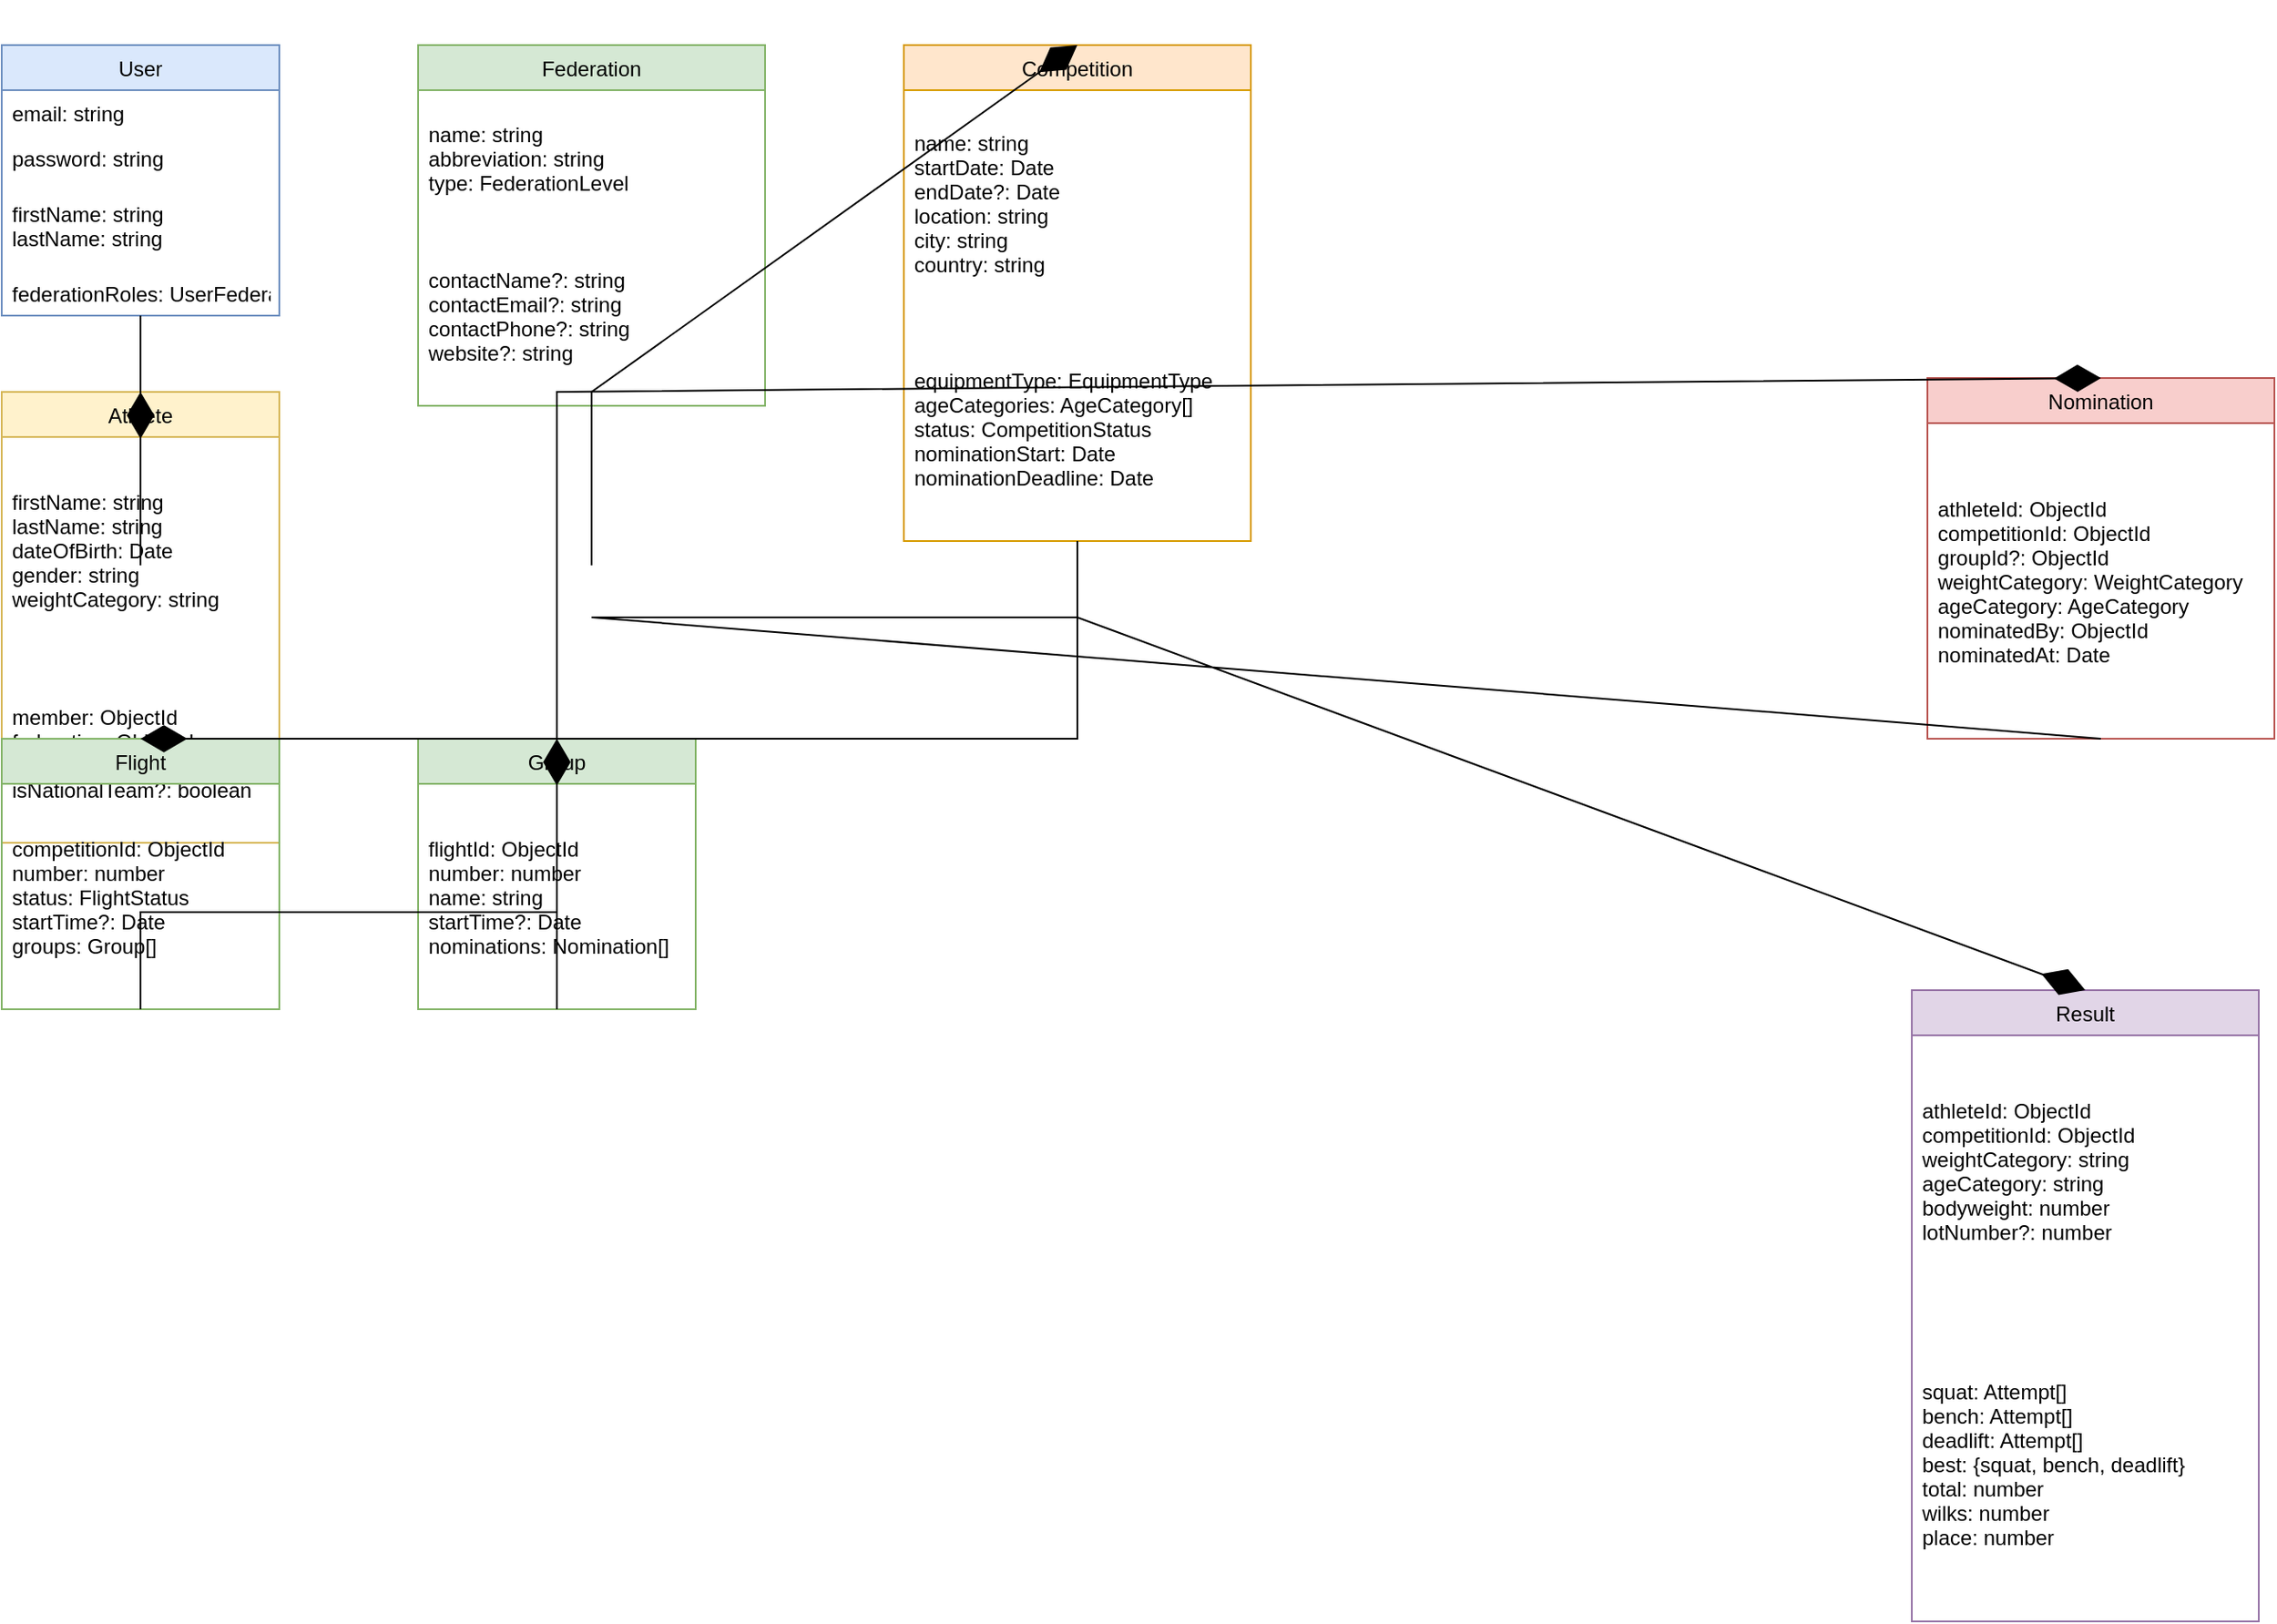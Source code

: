 <mxfile version="26.2.5" pages="2">
  <diagram name="Seite-1" id="NnmpBX0i_yU0SqFw4MFt">
    <mxGraphModel dx="2433" dy="1305" grid="1" gridSize="10" guides="1" tooltips="1" connect="1" arrows="1" fold="1" page="1" pageScale="1" pageWidth="827" pageHeight="1169" math="0" shadow="0">
      <root>
        <mxCell id="0" />
        <mxCell id="1" parent="0" />
        <mxCell id="wwJXyW1hj_rSkbeB2Pg6-1" value="User" style="swimlane;fontStyle=0;childLayout=stackLayout;horizontal=1;startSize=26;horizontalStack=0;resizeParent=1;resizeParentMax=0;resizeLast=0;collapsible=1;marginBottom=0;fillColor=#dae8fc;strokeColor=#6c8ebf;" vertex="1" parent="1">
          <mxGeometry x="40" y="40" width="160" height="156" as="geometry">
            <mxRectangle x="230" y="140" width="160" height="26" as="alternateBounds" />
          </mxGeometry>
        </mxCell>
        <mxCell id="wwJXyW1hj_rSkbeB2Pg6-2" value="email: string" style="text;strokeColor=none;fillColor=none;align=left;verticalAlign=middle;spacingLeft=4;spacingRight=4;overflow=hidden;points=[[0,0.5],[1,0.5]];portConstraint=eastwest;rotatable=0;" vertex="1" parent="wwJXyW1hj_rSkbeB2Pg6-1">
          <mxGeometry y="26" width="160" height="26" as="geometry" />
        </mxCell>
        <mxCell id="wwJXyW1hj_rSkbeB2Pg6-3" value="password: string" style="text;strokeColor=none;fillColor=none;align=left;verticalAlign=middle;spacingLeft=4;spacingRight=4;overflow=hidden;points=[[0,0.5],[1,0.5]];portConstraint=eastwest;rotatable=0;" vertex="1" parent="wwJXyW1hj_rSkbeB2Pg6-1">
          <mxGeometry y="52" width="160" height="26" as="geometry" />
        </mxCell>
        <mxCell id="wwJXyW1hj_rSkbeB2Pg6-4" value="firstName: string&#xa;lastName: string" style="text;strokeColor=none;fillColor=none;align=left;verticalAlign=middle;spacingLeft=4;spacingRight=4;overflow=hidden;points=[[0,0.5],[1,0.5]];portConstraint=eastwest;rotatable=0;" vertex="1" parent="wwJXyW1hj_rSkbeB2Pg6-1">
          <mxGeometry y="78" width="160" height="52" as="geometry" />
        </mxCell>
        <mxCell id="wwJXyW1hj_rSkbeB2Pg6-5" value="federationRoles: UserFederationRole[]" style="text;strokeColor=none;fillColor=none;align=left;verticalAlign=middle;spacingLeft=4;spacingRight=4;overflow=hidden;points=[[0,0.5],[1,0.5]];portConstraint=eastwest;rotatable=0;" vertex="1" parent="wwJXyW1hj_rSkbeB2Pg6-1">
          <mxGeometry y="130" width="160" height="26" as="geometry" />
        </mxCell>
        <mxCell id="wwJXyW1hj_rSkbeB2Pg6-6" value="Federation" style="swimlane;fontStyle=0;childLayout=stackLayout;horizontal=1;startSize=26;horizontalStack=0;resizeParent=1;resizeParentMax=0;resizeLast=0;collapsible=1;marginBottom=0;fillColor=#d5e8d4;strokeColor=#82b366;" vertex="1" parent="1">
          <mxGeometry x="280" y="40" width="200" height="208" as="geometry" />
        </mxCell>
        <mxCell id="wwJXyW1hj_rSkbeB2Pg6-7" value="name: string&#xa;abbreviation: string&#xa;type: FederationLevel" style="text;strokeColor=none;fillColor=none;align=left;verticalAlign=middle;spacingLeft=4;spacingRight=4;overflow=hidden;points=[[0,0.5],[1,0.5]];portConstraint=eastwest;rotatable=0;" vertex="1" parent="wwJXyW1hj_rSkbeB2Pg6-6">
          <mxGeometry y="26" width="200" height="78" as="geometry" />
        </mxCell>
        <mxCell id="wwJXyW1hj_rSkbeB2Pg6-8" value="contactName?: string&#xa;contactEmail?: string&#xa;contactPhone?: string&#xa;website?: string" style="text;strokeColor=none;fillColor=none;align=left;verticalAlign=middle;spacingLeft=4;spacingRight=4;overflow=hidden;points=[[0,0.5],[1,0.5]];portConstraint=eastwest;rotatable=0;" vertex="1" parent="wwJXyW1hj_rSkbeB2Pg6-6">
          <mxGeometry y="104" width="200" height="104" as="geometry" />
        </mxCell>
        <mxCell id="wwJXyW1hj_rSkbeB2Pg6-9" value="Competition" style="swimlane;fontStyle=0;childLayout=stackLayout;horizontal=1;startSize=26;horizontalStack=0;resizeParent=1;resizeParentMax=0;resizeLast=0;collapsible=1;marginBottom=0;fillColor=#ffe6cc;strokeColor=#d79b00;" vertex="1" parent="1">
          <mxGeometry x="560" y="40" width="200" height="286" as="geometry" />
        </mxCell>
        <mxCell id="wwJXyW1hj_rSkbeB2Pg6-10" value="name: string&#xa;startDate: Date&#xa;endDate?: Date&#xa;location: string&#xa;city: string&#xa;country: string" style="text;strokeColor=none;fillColor=none;align=left;verticalAlign=middle;spacingLeft=4;spacingRight=4;overflow=hidden;points=[[0,0.5],[1,0.5]];portConstraint=eastwest;rotatable=0;" vertex="1" parent="wwJXyW1hj_rSkbeB2Pg6-9">
          <mxGeometry y="26" width="200" height="130" as="geometry" />
        </mxCell>
        <mxCell id="wwJXyW1hj_rSkbeB2Pg6-11" value="equipmentType: EquipmentType&#xa;ageCategories: AgeCategory[]&#xa;status: CompetitionStatus&#xa;nominationStart: Date&#xa;nominationDeadline: Date" style="text;strokeColor=none;fillColor=none;align=left;verticalAlign=middle;spacingLeft=4;spacingRight=4;overflow=hidden;points=[[0,0.5],[1,0.5]];portConstraint=eastwest;rotatable=0;" vertex="1" parent="wwJXyW1hj_rSkbeB2Pg6-9">
          <mxGeometry y="156" width="200" height="130" as="geometry" />
        </mxCell>
        <mxCell id="wwJXyW1hj_rSkbeB2Pg6-12" value="Athlete" style="swimlane;fontStyle=0;childLayout=stackLayout;horizontal=1;startSize=26;horizontalStack=0;resizeParent=1;resizeParentMax=0;resizeLast=0;collapsible=1;marginBottom=0;fillColor=#fff2cc;strokeColor=#d6b656;" vertex="1" parent="1">
          <mxGeometry x="40" y="240" width="160" height="260" as="geometry" />
        </mxCell>
        <mxCell id="wwJXyW1hj_rSkbeB2Pg6-13" value="firstName: string&#xa;lastName: string&#xa;dateOfBirth: Date&#xa;gender: string&#xa;weightCategory: string" style="text;strokeColor=none;fillColor=none;align=left;verticalAlign=middle;spacingLeft=4;spacingRight=4;overflow=hidden;points=[[0,0.5],[1,0.5]];portConstraint=eastwest;rotatable=0;" vertex="1" parent="wwJXyW1hj_rSkbeB2Pg6-12">
          <mxGeometry y="26" width="160" height="130" as="geometry" />
        </mxCell>
        <mxCell id="wwJXyW1hj_rSkbeB2Pg6-14" value="member: ObjectId&#xa;federation: ObjectId&#xa;coaches?: ObjectId[]&#xa;isNationalTeam?: boolean" style="text;strokeColor=none;fillColor=none;align=left;verticalAlign=middle;spacingLeft=4;spacingRight=4;overflow=hidden;points=[[0,0.5],[1,0.5]];portConstraint=eastwest;rotatable=0;" vertex="1" parent="wwJXyW1hj_rSkbeB2Pg6-12">
          <mxGeometry y="156" width="160" height="104" as="geometry" />
        </mxCell>
        <mxCell id="wwJXyW1hj_rSkbeB2Pg6-15" value="Nomination" style="swimlane;fontStyle=0;childLayout=stackLayout;horizontal=1;startSize=26;horizontalStack=0;resizeParent=1;resizeParentMax=0;resizeLast=0;collapsible=1;marginBottom=0;fillColor=#f8cecc;strokeColor=#b85450;" vertex="1" parent="1">
          <mxGeometry x="1150" y="232" width="200" height="208" as="geometry" />
        </mxCell>
        <mxCell id="wwJXyW1hj_rSkbeB2Pg6-16" value="athleteId: ObjectId&#xa;competitionId: ObjectId&#xa;groupId?: ObjectId&#xa;weightCategory: WeightCategory&#xa;ageCategory: AgeCategory&#xa;nominatedBy: ObjectId&#xa;nominatedAt: Date" style="text;strokeColor=none;fillColor=none;align=left;verticalAlign=middle;spacingLeft=4;spacingRight=4;overflow=hidden;points=[[0,0.5],[1,0.5]];portConstraint=eastwest;rotatable=0;" vertex="1" parent="wwJXyW1hj_rSkbeB2Pg6-15">
          <mxGeometry y="26" width="200" height="182" as="geometry" />
        </mxCell>
        <mxCell id="wwJXyW1hj_rSkbeB2Pg6-17" value="Result" style="swimlane;fontStyle=0;childLayout=stackLayout;horizontal=1;startSize=26;horizontalStack=0;resizeParent=1;resizeParentMax=0;resizeLast=0;collapsible=1;marginBottom=0;fillColor=#e1d5e7;strokeColor=#9673a6;" vertex="1" parent="1">
          <mxGeometry x="1141" y="585" width="200" height="364" as="geometry" />
        </mxCell>
        <mxCell id="wwJXyW1hj_rSkbeB2Pg6-18" value="athleteId: ObjectId&#xa;competitionId: ObjectId&#xa;weightCategory: string&#xa;ageCategory: string&#xa;bodyweight: number&#xa;lotNumber?: number" style="text;strokeColor=none;fillColor=none;align=left;verticalAlign=middle;spacingLeft=4;spacingRight=4;overflow=hidden;points=[[0,0.5],[1,0.5]];portConstraint=eastwest;rotatable=0;" vertex="1" parent="wwJXyW1hj_rSkbeB2Pg6-17">
          <mxGeometry y="26" width="200" height="156" as="geometry" />
        </mxCell>
        <mxCell id="wwJXyW1hj_rSkbeB2Pg6-19" value="squat: Attempt[]&#xa;bench: Attempt[]&#xa;deadlift: Attempt[]&#xa;best: {squat, bench, deadlift}&#xa;total: number&#xa;wilks: number&#xa;place: number" style="text;strokeColor=none;fillColor=none;align=left;verticalAlign=middle;spacingLeft=4;spacingRight=4;overflow=hidden;points=[[0,0.5],[1,0.5]];portConstraint=eastwest;rotatable=0;" vertex="1" parent="wwJXyW1hj_rSkbeB2Pg6-17">
          <mxGeometry y="182" width="200" height="182" as="geometry" />
        </mxCell>
        <mxCell id="wwJXyW1hj_rSkbeB2Pg6-20" value="Flight" style="swimlane;fontStyle=0;childLayout=stackLayout;horizontal=1;startSize=26;horizontalStack=0;resizeParent=1;resizeParentMax=0;resizeLast=0;collapsible=1;marginBottom=0;fillColor=#d5e8d4;strokeColor=#82b366;" vertex="1" parent="1">
          <mxGeometry x="40" y="440" width="160" height="156" as="geometry" />
        </mxCell>
        <mxCell id="wwJXyW1hj_rSkbeB2Pg6-21" value="competitionId: ObjectId&#xa;number: number&#xa;status: FlightStatus&#xa;startTime?: Date&#xa;groups: Group[]" style="text;strokeColor=none;fillColor=none;align=left;verticalAlign=middle;spacingLeft=4;spacingRight=4;overflow=hidden;points=[[0,0.5],[1,0.5]];portConstraint=eastwest;rotatable=0;" vertex="1" parent="wwJXyW1hj_rSkbeB2Pg6-20">
          <mxGeometry y="26" width="160" height="130" as="geometry" />
        </mxCell>
        <mxCell id="wwJXyW1hj_rSkbeB2Pg6-22" value="Group" style="swimlane;fontStyle=0;childLayout=stackLayout;horizontal=1;startSize=26;horizontalStack=0;resizeParent=1;resizeParentMax=0;resizeLast=0;collapsible=1;marginBottom=0;fillColor=#d5e8d4;strokeColor=#82b366;" vertex="1" parent="1">
          <mxGeometry x="280" y="440" width="160" height="156" as="geometry" />
        </mxCell>
        <mxCell id="wwJXyW1hj_rSkbeB2Pg6-23" value="flightId: ObjectId&#xa;number: number&#xa;name: string&#xa;startTime?: Date&#xa;nominations: Nomination[]" style="text;strokeColor=none;fillColor=none;align=left;verticalAlign=middle;spacingLeft=4;spacingRight=4;overflow=hidden;points=[[0,0.5],[1,0.5]];portConstraint=eastwest;rotatable=0;" vertex="1" parent="wwJXyW1hj_rSkbeB2Pg6-22">
          <mxGeometry y="26" width="160" height="130" as="geometry" />
        </mxCell>
        <mxCell id="wwJXyW1hj_rSkbeB2Pg6-24" value="" style="endArrow=diamondThin;endFill=1;endSize=24;html=1;rounded=0;exitX=0.5;exitY=1;exitDx=0;exitDy=0;entryX=0.5;entryY=0;entryDx=0;entryDy=0;" edge="1" parent="1" source="wwJXyW1hj_rSkbeB2Pg6-1" target="wwJXyW1hj_rSkbeB2Pg6-12">
          <mxGeometry width="160" relative="1" as="geometry">
            <mxPoint x="400" y="560" as="sourcePoint" />
            <mxPoint x="560" y="560" as="targetPoint" />
            <Array as="points">
              <mxPoint x="120" y="340" />
              <mxPoint x="120" y="240" />
            </Array>
          </mxGeometry>
        </mxCell>
        <mxCell id="wwJXyW1hj_rSkbeB2Pg6-25" value="" style="endArrow=diamondThin;endFill=1;endSize=24;html=1;rounded=0;exitX=0.5;exitY=1;exitDx=0;exitDy=0;entryX=0.5;entryY=0;entryDx=0;entryDy=0;" edge="1" parent="1" source="wwJXyW1hj_rSkbeB2Pg6-6" target="wwJXyW1hj_rSkbeB2Pg6-9">
          <mxGeometry width="160" relative="1" as="geometry">
            <mxPoint x="400" y="560" as="sourcePoint" />
            <mxPoint x="560" y="560" as="targetPoint" />
            <Array as="points">
              <mxPoint x="380" y="340" />
              <mxPoint x="380" y="240" />
            </Array>
          </mxGeometry>
        </mxCell>
        <mxCell id="wwJXyW1hj_rSkbeB2Pg6-26" value="" style="endArrow=diamondThin;endFill=1;endSize=24;html=1;rounded=0;exitX=0.5;exitY=1;exitDx=0;exitDy=0;entryX=0.5;entryY=0;entryDx=0;entryDy=0;" edge="1" parent="1" source="wwJXyW1hj_rSkbeB2Pg6-9" target="wwJXyW1hj_rSkbeB2Pg6-20">
          <mxGeometry width="160" relative="1" as="geometry">
            <mxPoint x="400" y="560" as="sourcePoint" />
            <mxPoint x="560" y="560" as="targetPoint" />
            <Array as="points">
              <mxPoint x="660" y="340" />
              <mxPoint x="660" y="440" />
            </Array>
          </mxGeometry>
        </mxCell>
        <mxCell id="wwJXyW1hj_rSkbeB2Pg6-27" value="" style="endArrow=diamondThin;endFill=1;endSize=24;html=1;rounded=0;exitX=0.5;exitY=1;exitDx=0;exitDy=0;entryX=0.5;entryY=0;entryDx=0;entryDy=0;" edge="1" parent="1" source="wwJXyW1hj_rSkbeB2Pg6-20" target="wwJXyW1hj_rSkbeB2Pg6-22">
          <mxGeometry width="160" relative="1" as="geometry">
            <mxPoint x="400" y="560" as="sourcePoint" />
            <mxPoint x="560" y="560" as="targetPoint" />
            <Array as="points">
              <mxPoint x="120" y="540" />
              <mxPoint x="360" y="540" />
            </Array>
          </mxGeometry>
        </mxCell>
        <mxCell id="wwJXyW1hj_rSkbeB2Pg6-28" value="" style="endArrow=diamondThin;endFill=1;endSize=24;html=1;rounded=0;exitX=0.5;exitY=1;exitDx=0;exitDy=0;entryX=0.5;entryY=0;entryDx=0;entryDy=0;" edge="1" parent="1" source="wwJXyW1hj_rSkbeB2Pg6-22" target="wwJXyW1hj_rSkbeB2Pg6-15">
          <mxGeometry width="160" relative="1" as="geometry">
            <mxPoint x="400" y="560" as="sourcePoint" />
            <mxPoint x="560" y="560" as="targetPoint" />
            <Array as="points">
              <mxPoint x="360" y="540" />
              <mxPoint x="360" y="240" />
            </Array>
          </mxGeometry>
        </mxCell>
        <mxCell id="wwJXyW1hj_rSkbeB2Pg6-29" value="" style="endArrow=diamondThin;endFill=1;endSize=24;html=1;rounded=0;exitX=0.5;exitY=1;exitDx=0;exitDy=0;entryX=0.5;entryY=0;entryDx=0;entryDy=0;" edge="1" parent="1" source="wwJXyW1hj_rSkbeB2Pg6-15" target="wwJXyW1hj_rSkbeB2Pg6-17">
          <mxGeometry width="160" relative="1" as="geometry">
            <mxPoint x="400" y="560" as="sourcePoint" />
            <mxPoint x="560" y="560" as="targetPoint" />
            <Array as="points">
              <mxPoint x="380" y="370" />
              <mxPoint x="660" y="370" />
            </Array>
          </mxGeometry>
        </mxCell>
      </root>
    </mxGraphModel>
  </diagram>
  <diagram id="7cxkVl9fHJ7iHuc-TJOB" name="Seite-2">
    <mxGraphModel dx="1253" dy="672" grid="1" gridSize="10" guides="1" tooltips="1" connect="1" arrows="1" fold="1" page="1" pageScale="1" pageWidth="827" pageHeight="1169" math="0" shadow="0">
      <root>
        <mxCell id="0" />
        <mxCell id="1" parent="0" />
        <mxCell id="Yvr8zpAPzT4q1P4BEL78-1" value="User" style="swimlane;fontStyle=0;childLayout=stackLayout;horizontal=1;startSize=26;horizontalStack=0;resizeParent=1;resizeParentMax=0;resizeLast=0;collapsible=1;marginBottom=0;fillColor=#dae8fc;strokeColor=#6c8ebf;" vertex="1" parent="1">
          <mxGeometry x="640" y="120" width="160" height="130" as="geometry" />
        </mxCell>
        <mxCell id="Yvr8zpAPzT4q1P4BEL78-2" value="email: string" style="text;strokeColor=none;fillColor=none;align=left;verticalAlign=middle;spacingLeft=4;spacingRight=4;overflow=hidden;points=[[0,0.5],[1,0.5]];portConstraint=eastwest;rotatable=0;" vertex="1" parent="Yvr8zpAPzT4q1P4BEL78-1">
          <mxGeometry y="26" width="160" height="26" as="geometry" />
        </mxCell>
        <mxCell id="Yvr8zpAPzT4q1P4BEL78-3" value="firstName: string&#xa;lastName: string" style="text;strokeColor=none;fillColor=none;align=left;verticalAlign=middle;spacingLeft=4;spacingRight=4;overflow=hidden;points=[[0,0.5],[1,0.5]];portConstraint=eastwest;rotatable=0;" vertex="1" parent="Yvr8zpAPzT4q1P4BEL78-1">
          <mxGeometry y="52" width="160" height="52" as="geometry" />
        </mxCell>
        <mxCell id="Yvr8zpAPzT4q1P4BEL78-4" value="federationRoles: UserFederationRole[]" style="text;strokeColor=none;fillColor=none;align=left;verticalAlign=middle;spacingLeft=4;spacingRight=4;overflow=hidden;points=[[0,0.5],[1,0.5]];portConstraint=eastwest;rotatable=0;" vertex="1" parent="Yvr8zpAPzT4q1P4BEL78-1">
          <mxGeometry y="104" width="160" height="26" as="geometry" />
        </mxCell>
        <mxCell id="Yvr8zpAPzT4q1P4BEL78-5" value="Federation" style="swimlane;fontStyle=0;childLayout=stackLayout;horizontal=1;startSize=26;horizontalStack=0;resizeParent=1;resizeParentMax=0;resizeLast=0;collapsible=1;marginBottom=0;fillColor=#d5e8d4;strokeColor=#82b366;" vertex="1" parent="1">
          <mxGeometry x="100" y="30" width="200" height="182" as="geometry" />
        </mxCell>
        <mxCell id="Yvr8zpAPzT4q1P4BEL78-6" value="name: string&#xa;abbreviation: string&#xa;type: FederationLevel&#xa;city: string&#xa;country: string" style="text;strokeColor=none;fillColor=none;align=left;verticalAlign=middle;spacingLeft=4;spacingRight=4;overflow=hidden;points=[[0,0.5],[1,0.5]];portConstraint=eastwest;rotatable=0;" vertex="1" parent="Yvr8zpAPzT4q1P4BEL78-5">
          <mxGeometry y="26" width="200" height="78" as="geometry" />
        </mxCell>
        <mxCell id="Yvr8zpAPzT4q1P4BEL78-7" value="contactName?: string&#xa;contactEmail?: string&#xa;website?: string" style="text;strokeColor=none;fillColor=none;align=left;verticalAlign=middle;spacingLeft=4;spacingRight=4;overflow=hidden;points=[[0,0.5],[1,0.5]];portConstraint=eastwest;rotatable=0;" vertex="1" parent="Yvr8zpAPzT4q1P4BEL78-5">
          <mxGeometry y="104" width="200" height="78" as="geometry" />
        </mxCell>
        <mxCell id="Yvr8zpAPzT4q1P4BEL78-34" value="N:N" style="endArrow=diamondThin;endFill=1;endSize=24;html=1;rounded=0;entryX=-0.008;entryY=0.301;entryDx=0;entryDy=0;entryPerimeter=0;exitX=-0.002;exitY=0.079;exitDx=0;exitDy=0;exitPerimeter=0;" edge="1" parent="Yvr8zpAPzT4q1P4BEL78-5" source="Yvr8zpAPzT4q1P4BEL78-7" target="Yvr8zpAPzT4q1P4BEL78-6">
          <mxGeometry width="160" relative="1" as="geometry">
            <mxPoint x="-60" y="130" as="sourcePoint" />
            <mxPoint x="-60" y="160" as="targetPoint" />
            <Array as="points">
              <mxPoint x="-60" y="110" />
              <mxPoint x="-60" y="50" />
            </Array>
          </mxGeometry>
        </mxCell>
        <mxCell id="Yvr8zpAPzT4q1P4BEL78-8" value="Competition" style="swimlane;fontStyle=0;childLayout=stackLayout;horizontal=1;startSize=26;horizontalStack=0;resizeParent=1;resizeParentMax=0;resizeLast=0;collapsible=1;marginBottom=0;fillColor=#ffe6cc;strokeColor=#d79b00;" vertex="1" parent="1">
          <mxGeometry x="100" y="310" width="200" height="156" as="geometry" />
        </mxCell>
        <mxCell id="Yvr8zpAPzT4q1P4BEL78-9" value="name: string&#xa;startDate: Date&#xa;endDate?: Date&#xa;location: string&#xa;status: CompetitionStatus" style="text;strokeColor=none;fillColor=none;align=left;verticalAlign=middle;spacingLeft=4;spacingRight=4;overflow=hidden;points=[[0,0.5],[1,0.5]];portConstraint=eastwest;rotatable=0;" vertex="1" parent="Yvr8zpAPzT4q1P4BEL78-8">
          <mxGeometry y="26" width="200" height="130" as="geometry" />
        </mxCell>
        <mxCell id="Yvr8zpAPzT4q1P4BEL78-10" value="Athlete" style="swimlane;fontStyle=0;childLayout=stackLayout;horizontal=1;startSize=26;horizontalStack=0;resizeParent=1;resizeParentMax=0;resizeLast=0;collapsible=1;marginBottom=0;fillColor=#fff2cc;strokeColor=#d6b656;" vertex="1" parent="1">
          <mxGeometry x="640" y="360" width="160" height="156" as="geometry" />
        </mxCell>
        <mxCell id="Yvr8zpAPzT4q1P4BEL78-11" value="firstName: string&#xa;lastName: string&#xa;dateOfBirth: Date&#xa;gender: string&#xa;weightCategory: string" style="text;strokeColor=none;fillColor=none;align=left;verticalAlign=middle;spacingLeft=4;spacingRight=4;overflow=hidden;points=[[0,0.5],[1,0.5]];portConstraint=eastwest;rotatable=0;" vertex="1" parent="Yvr8zpAPzT4q1P4BEL78-10">
          <mxGeometry y="26" width="160" height="130" as="geometry" />
        </mxCell>
        <mxCell id="Yvr8zpAPzT4q1P4BEL78-12" value="Nomination" style="swimlane;fontStyle=0;childLayout=stackLayout;horizontal=1;startSize=26;horizontalStack=0;resizeParent=1;resizeParentMax=0;resizeLast=0;collapsible=1;marginBottom=0;fillColor=#f8cecc;strokeColor=#b85450;" vertex="1" parent="1">
          <mxGeometry x="460" y="620" width="200" height="156" as="geometry" />
        </mxCell>
        <mxCell id="Yvr8zpAPzT4q1P4BEL78-13" value="athleteId: ObjectId&#xa;competitionId: ObjectId&#xa;groupId?: ObjectId&#xa;weightCategory: WeightCategory&#xa;ageCategory: AgeCategory&#xa;nominatedAt: Date" style="text;strokeColor=none;fillColor=none;align=left;verticalAlign=middle;spacingLeft=4;spacingRight=4;overflow=hidden;points=[[0,0.5],[1,0.5]];portConstraint=eastwest;rotatable=0;" vertex="1" parent="Yvr8zpAPzT4q1P4BEL78-12">
          <mxGeometry y="26" width="200" height="130" as="geometry" />
        </mxCell>
        <mxCell id="Yvr8zpAPzT4q1P4BEL78-14" value="Result" style="swimlane;fontStyle=0;childLayout=stackLayout;horizontal=1;startSize=26;horizontalStack=0;resizeParent=1;resizeParentMax=0;resizeLast=0;collapsible=1;marginBottom=0;fillColor=#e1d5e7;strokeColor=#9673a6;" vertex="1" parent="1">
          <mxGeometry x="460" y="880" width="200" height="156" as="geometry" />
        </mxCell>
        <mxCell id="Yvr8zpAPzT4q1P4BEL78-15" value="athleteId: ObjectId&#xa;competitionId: ObjectId&#xa;bodyweight: number&#xa;squat/bench/deadlift: Attempt[]&#xa;total: number&#xa;wilks: number&#xa;place: number" style="text;strokeColor=none;fillColor=none;align=left;verticalAlign=middle;spacingLeft=4;spacingRight=4;overflow=hidden;points=[[0,0.5],[1,0.5]];portConstraint=eastwest;rotatable=0;" vertex="1" parent="Yvr8zpAPzT4q1P4BEL78-14">
          <mxGeometry y="26" width="200" height="130" as="geometry" />
        </mxCell>
        <mxCell id="Yvr8zpAPzT4q1P4BEL78-16" value="Flight" style="swimlane;fontStyle=0;childLayout=stackLayout;horizontal=1;startSize=26;horizontalStack=0;resizeParent=1;resizeParentMax=0;resizeLast=0;collapsible=1;marginBottom=0;fillColor=#d5e8d4;strokeColor=#82b366;" vertex="1" parent="1">
          <mxGeometry x="120" y="570" width="160" height="130" as="geometry" />
        </mxCell>
        <mxCell id="Yvr8zpAPzT4q1P4BEL78-17" value="competitionId: ObjectId&#xa;number: number&#xa;status: FlightStatus&#xa;startTime?: Date&#xa;groups: Group[]" style="text;strokeColor=none;fillColor=none;align=left;verticalAlign=middle;spacingLeft=4;spacingRight=4;overflow=hidden;points=[[0,0.5],[1,0.5]];portConstraint=eastwest;rotatable=0;" vertex="1" parent="Yvr8zpAPzT4q1P4BEL78-16">
          <mxGeometry y="26" width="160" height="104" as="geometry" />
        </mxCell>
        <mxCell id="Yvr8zpAPzT4q1P4BEL78-18" value="Group" style="swimlane;fontStyle=0;childLayout=stackLayout;horizontal=1;startSize=26;horizontalStack=0;resizeParent=1;resizeParentMax=0;resizeLast=0;collapsible=1;marginBottom=0;fillColor=#d5e8d4;strokeColor=#82b366;" vertex="1" parent="1">
          <mxGeometry x="120" y="800" width="160" height="130" as="geometry" />
        </mxCell>
        <mxCell id="Yvr8zpAPzT4q1P4BEL78-19" value="flightId: ObjectId&#xa;number: number&#xa;name: string&#xa;startTime?: Date&#xa;nominations: Nomination[]" style="text;strokeColor=none;fillColor=none;align=left;verticalAlign=middle;spacingLeft=4;spacingRight=4;overflow=hidden;points=[[0,0.5],[1,0.5]];portConstraint=eastwest;rotatable=0;" vertex="1" parent="Yvr8zpAPzT4q1P4BEL78-18">
          <mxGeometry y="26" width="160" height="104" as="geometry" />
        </mxCell>
        <mxCell id="Yvr8zpAPzT4q1P4BEL78-20" value="1:1" style="endArrow=diamondThin;endFill=1;endSize=24;html=1;rounded=0;exitX=0.5;exitY=1;exitDx=0;exitDy=0;entryX=0.5;entryY=0;entryDx=0;entryDy=0;" edge="1" parent="1" source="Yvr8zpAPzT4q1P4BEL78-1" target="Yvr8zpAPzT4q1P4BEL78-10">
          <mxGeometry width="160" relative="1" as="geometry">
            <mxPoint x="120" y="200" as="sourcePoint" />
            <mxPoint x="120" y="240" as="targetPoint" />
          </mxGeometry>
        </mxCell>
        <mxCell id="Yvr8zpAPzT4q1P4BEL78-21" value="1:N" style="endArrow=diamondThin;endFill=1;endSize=24;html=1;rounded=0;exitX=0.5;exitY=1;exitDx=0;exitDy=0;entryX=0.5;entryY=0;entryDx=0;entryDy=0;" edge="1" parent="1" source="Yvr8zpAPzT4q1P4BEL78-5" target="Yvr8zpAPzT4q1P4BEL78-8">
          <mxGeometry width="160" relative="1" as="geometry">
            <mxPoint x="380" y="200" as="sourcePoint" />
            <mxPoint x="660" y="200" as="targetPoint" />
            <Array as="points" />
          </mxGeometry>
        </mxCell>
        <mxCell id="Yvr8zpAPzT4q1P4BEL78-22" value="1:N" style="endArrow=diamondThin;endFill=1;endSize=24;html=1;rounded=0;exitX=0.5;exitY=1;exitDx=0;exitDy=0;entryX=0.5;entryY=0;entryDx=0;entryDy=0;" edge="1" parent="1" source="Yvr8zpAPzT4q1P4BEL78-8" target="Yvr8zpAPzT4q1P4BEL78-16">
          <mxGeometry width="160" relative="1" as="geometry">
            <mxPoint x="660" y="200" as="sourcePoint" />
            <mxPoint x="120" y="440" as="targetPoint" />
            <Array as="points">
              <mxPoint x="200" y="490" />
            </Array>
          </mxGeometry>
        </mxCell>
        <mxCell id="Yvr8zpAPzT4q1P4BEL78-23" value="1:N" style="endArrow=diamondThin;endFill=1;endSize=24;html=1;rounded=0;exitX=0.5;exitY=1;exitDx=0;exitDy=0;entryX=0.5;entryY=0;entryDx=0;entryDy=0;" edge="1" parent="1" source="Yvr8zpAPzT4q1P4BEL78-16" target="Yvr8zpAPzT4q1P4BEL78-18">
          <mxGeometry width="160" relative="1" as="geometry">
            <mxPoint x="120" y="560" as="sourcePoint" />
            <mxPoint x="360" y="560" as="targetPoint" />
            <Array as="points" />
          </mxGeometry>
        </mxCell>
        <mxCell id="Yvr8zpAPzT4q1P4BEL78-24" value="1:N" style="endArrow=diamondThin;endFill=1;endSize=24;html=1;rounded=0;exitX=0.5;exitY=1;exitDx=0;exitDy=0;entryX=0.5;entryY=0;entryDx=0;entryDy=0;" edge="1" parent="1" source="Yvr8zpAPzT4q1P4BEL78-18" target="Yvr8zpAPzT4q1P4BEL78-12">
          <mxGeometry width="160" relative="1" as="geometry">
            <mxPoint x="360" y="560" as="sourcePoint" />
            <mxPoint x="380" y="240" as="targetPoint" />
            <Array as="points">
              <mxPoint x="200" y="1000" />
              <mxPoint x="280" y="1000" />
              <mxPoint x="360" y="1000" />
              <mxPoint x="360" y="560" />
              <mxPoint x="450" y="560" />
              <mxPoint x="560" y="560" />
            </Array>
          </mxGeometry>
        </mxCell>
        <mxCell id="Yvr8zpAPzT4q1P4BEL78-25" value="1:1" style="endArrow=diamondThin;endFill=1;endSize=24;html=1;rounded=0;exitX=0.5;exitY=1;exitDx=0;exitDy=0;entryX=0.5;entryY=0;entryDx=0;entryDy=0;" edge="1" parent="1" source="Yvr8zpAPzT4q1P4BEL78-12" target="Yvr8zpAPzT4q1P4BEL78-14">
          <mxGeometry width="160" relative="1" as="geometry">
            <mxPoint x="380" y="400" as="sourcePoint" />
            <mxPoint x="660" y="400" as="targetPoint" />
            <Array as="points" />
          </mxGeometry>
        </mxCell>
        <mxCell id="Yvr8zpAPzT4q1P4BEL78-26" value="1:N" style="endArrow=diamondThin;endFill=1;endSize=24;html=1;rounded=0;exitX=0.5;exitY=1;exitDx=0;exitDy=0;entryX=0.5;entryY=0;entryDx=0;entryDy=0;" edge="1" parent="1" source="Yvr8zpAPzT4q1P4BEL78-10" target="Yvr8zpAPzT4q1P4BEL78-12">
          <mxGeometry width="160" relative="1" as="geometry">
            <mxPoint x="120" y="400" as="sourcePoint" />
            <mxPoint x="380" y="400" as="targetPoint" />
            <Array as="points">
              <mxPoint x="720" y="560" />
              <mxPoint x="560" y="560" />
            </Array>
          </mxGeometry>
        </mxCell>
        <mxCell id="Yvr8zpAPzT4q1P4BEL78-27" value="1:N" style="endArrow=diamondThin;endFill=1;endSize=24;html=1;rounded=0;exitX=0.998;exitY=0.109;exitDx=0;exitDy=0;entryX=0.5;entryY=0;entryDx=0;entryDy=0;exitPerimeter=0;" edge="1" parent="1" source="Yvr8zpAPzT4q1P4BEL78-5" target="Yvr8zpAPzT4q1P4BEL78-30">
          <mxGeometry width="160" relative="1" as="geometry">
            <mxPoint x="490" y="110" as="sourcePoint" />
            <mxPoint x="490" y="218" as="targetPoint" />
            <Array as="points">
              <mxPoint x="480" y="50" />
            </Array>
          </mxGeometry>
        </mxCell>
        <mxCell id="Yvr8zpAPzT4q1P4BEL78-30" value="Member" style="swimlane;fontStyle=0;childLayout=stackLayout;horizontal=1;startSize=26;horizontalStack=0;resizeParent=1;resizeParentMax=0;resizeLast=0;collapsible=1;marginBottom=0;fillColor=light-dark(#D791AE,#D791AE);strokeColor=light-dark(#FFC5C5, #ecbbbb);fontColor=#ffffff;gradientColor=none;" vertex="1" parent="1">
          <mxGeometry x="380" y="120" width="200" height="104" as="geometry" />
        </mxCell>
        <mxCell id="Yvr8zpAPzT4q1P4BEL78-32" value="name: string&#xa;type: MemberType" style="text;strokeColor=none;fillColor=none;align=left;verticalAlign=middle;spacingLeft=4;spacingRight=4;overflow=hidden;points=[[0,0.5],[1,0.5]];portConstraint=eastwest;rotatable=0;" vertex="1" parent="Yvr8zpAPzT4q1P4BEL78-30">
          <mxGeometry y="26" width="200" height="78" as="geometry" />
        </mxCell>
        <mxCell id="Yvr8zpAPzT4q1P4BEL78-33" value="1:N" style="endArrow=diamondThin;endFill=1;endSize=24;html=1;rounded=0;exitX=0.504;exitY=1.017;exitDx=0;exitDy=0;entryX=0;entryY=0.25;entryDx=0;entryDy=0;exitPerimeter=0;" edge="1" parent="1" source="Yvr8zpAPzT4q1P4BEL78-32" target="Yvr8zpAPzT4q1P4BEL78-10">
          <mxGeometry width="160" relative="1" as="geometry">
            <mxPoint x="450" y="340" as="sourcePoint" />
            <mxPoint x="630" y="420" as="targetPoint" />
            <Array as="points">
              <mxPoint x="481" y="400" />
            </Array>
          </mxGeometry>
        </mxCell>
      </root>
    </mxGraphModel>
  </diagram>
</mxfile>
